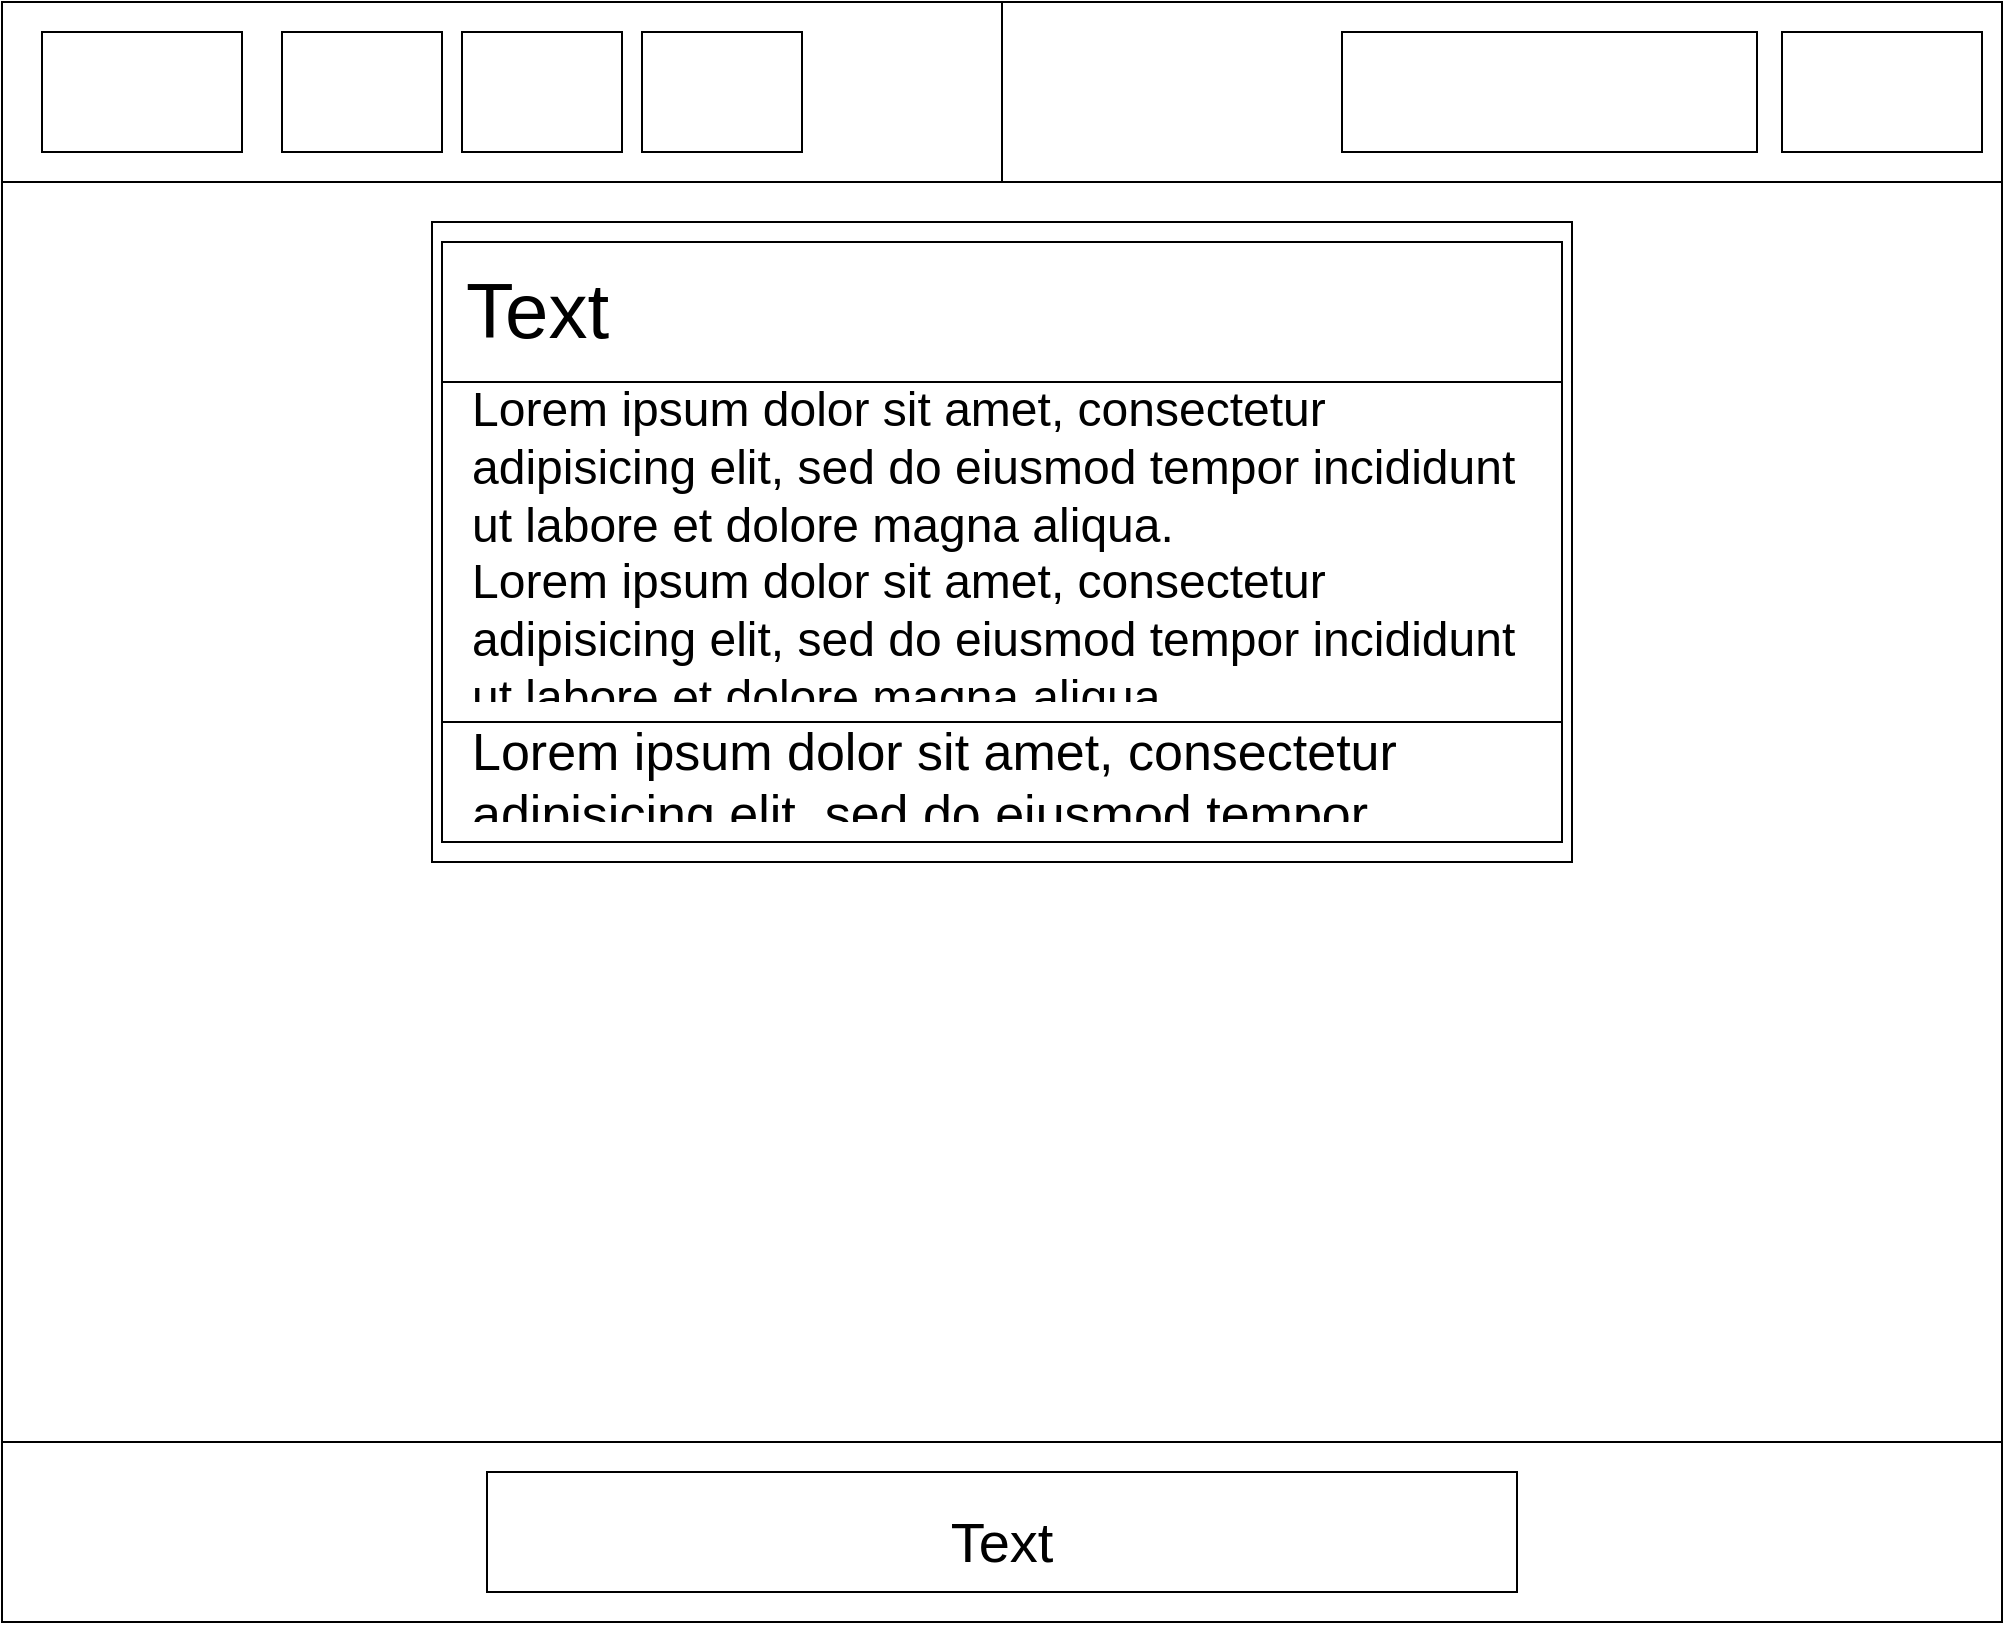 <mxfile version="17.4.0" type="device"><diagram id="DCRcUAqnTSoXTdswZVGz" name="Page-1"><mxGraphModel dx="1296" dy="732" grid="1" gridSize="10" guides="1" tooltips="1" connect="1" arrows="1" fold="1" page="1" pageScale="1" pageWidth="827" pageHeight="1169" math="0" shadow="0"><root><mxCell id="0"/><mxCell id="1" parent="0"/><mxCell id="W2suxUDFzz64ad_Ydicv-1" value="" style="rounded=0;whiteSpace=wrap;html=1;" parent="1" vertex="1"><mxGeometry width="1000" height="810" as="geometry"/></mxCell><mxCell id="W2suxUDFzz64ad_Ydicv-2" value="" style="rounded=0;whiteSpace=wrap;html=1;" parent="1" vertex="1"><mxGeometry y="720" width="1000" height="90" as="geometry"/></mxCell><mxCell id="W2suxUDFzz64ad_Ydicv-6" value="" style="rounded=0;whiteSpace=wrap;html=1;fontSize=28;" parent="1" vertex="1"><mxGeometry x="215" y="110" width="570" height="320" as="geometry"/></mxCell><mxCell id="W2suxUDFzz64ad_Ydicv-9" value="" style="rounded=0;whiteSpace=wrap;html=1;fontSize=28;" parent="1" vertex="1"><mxGeometry x="220" y="120" width="560" height="70" as="geometry"/></mxCell><mxCell id="W2suxUDFzz64ad_Ydicv-10" value="" style="rounded=0;whiteSpace=wrap;html=1;fontSize=28;" parent="1" vertex="1"><mxGeometry x="220" y="190" width="560" height="170" as="geometry"/></mxCell><mxCell id="W2suxUDFzz64ad_Ydicv-11" value="" style="rounded=0;whiteSpace=wrap;html=1;fontSize=28;" parent="1" vertex="1"><mxGeometry x="220" y="360" width="560" height="60" as="geometry"/></mxCell><mxCell id="W2suxUDFzz64ad_Ydicv-12" value="" style="rounded=0;whiteSpace=wrap;html=1;fontSize=28;" parent="1" vertex="1"><mxGeometry x="242.5" y="735" width="515" height="60" as="geometry"/></mxCell><mxCell id="W2suxUDFzz64ad_Ydicv-4" value="&lt;font style=&quot;font-size: 28px&quot;&gt;Text&lt;/font&gt;" style="text;html=1;strokeColor=none;fillColor=none;align=center;verticalAlign=middle;whiteSpace=wrap;rounded=0;" parent="1" vertex="1"><mxGeometry x="250" y="745" width="500" height="50" as="geometry"/></mxCell><mxCell id="W2suxUDFzz64ad_Ydicv-13" value="Lorem ipsum dolor sit amet, consectetur adipisicing elit, sed do eiusmod tempor incididunt ut labore et dolore magna aliqua.&#10;Lorem ipsum dolor sit amet, consectetur adipisicing elit, sed do eiusmod tempor incididunt ut labore et dolore magna aliqua.&#10;Lorem ipsum dolor sit amet, consectetur adipisicing elit, sed do eiusmod tempor incididunt ut labore et dolore magna aliqua.&#10;" style="text;strokeColor=none;fillColor=none;spacing=5;spacingTop=-20;whiteSpace=wrap;overflow=hidden;rounded=0;fontSize=24;" parent="1" vertex="1"><mxGeometry x="230" y="200" width="540" height="150" as="geometry"/></mxCell><mxCell id="W2suxUDFzz64ad_Ydicv-14" value="Text" style="text;html=1;strokeColor=none;fillColor=none;align=left;verticalAlign=middle;whiteSpace=wrap;rounded=0;fontSize=39;" parent="1" vertex="1"><mxGeometry x="230" y="130" width="530" height="50" as="geometry"/></mxCell><mxCell id="W2suxUDFzz64ad_Ydicv-15" value="Lorem ipsum dolor sit amet, consectetur adipisicing elit, sed do eiusmod tempor incididunt ut labore et dolore magna aliqua.&#10;" style="text;strokeColor=none;fillColor=none;spacing=5;spacingTop=-20;whiteSpace=wrap;overflow=hidden;rounded=0;fontSize=26;" parent="1" vertex="1"><mxGeometry x="230" y="370" width="540" height="40" as="geometry"/></mxCell><mxCell id="190zHuEgj9BaZNFRxKRd-1" value="" style="rounded=0;whiteSpace=wrap;html=1;" vertex="1" parent="1"><mxGeometry width="1000" height="90" as="geometry"/></mxCell><mxCell id="190zHuEgj9BaZNFRxKRd-3" value="" style="rounded=0;whiteSpace=wrap;html=1;" vertex="1" parent="1"><mxGeometry width="500" height="90" as="geometry"/></mxCell><mxCell id="190zHuEgj9BaZNFRxKRd-5" value="" style="rounded=0;whiteSpace=wrap;html=1;" vertex="1" parent="1"><mxGeometry x="500" width="500" height="90" as="geometry"/></mxCell><mxCell id="190zHuEgj9BaZNFRxKRd-6" value="" style="rounded=0;whiteSpace=wrap;html=1;" vertex="1" parent="1"><mxGeometry x="20" y="15" width="100" height="60" as="geometry"/></mxCell><mxCell id="190zHuEgj9BaZNFRxKRd-7" value="" style="rounded=0;whiteSpace=wrap;html=1;" vertex="1" parent="1"><mxGeometry x="140" y="15" width="80" height="60" as="geometry"/></mxCell><mxCell id="190zHuEgj9BaZNFRxKRd-8" value="" style="rounded=0;whiteSpace=wrap;html=1;" vertex="1" parent="1"><mxGeometry x="230" y="15" width="80" height="60" as="geometry"/></mxCell><mxCell id="190zHuEgj9BaZNFRxKRd-9" value="" style="rounded=0;whiteSpace=wrap;html=1;" vertex="1" parent="1"><mxGeometry x="320" y="15" width="80" height="60" as="geometry"/></mxCell><mxCell id="190zHuEgj9BaZNFRxKRd-10" value="" style="rounded=0;whiteSpace=wrap;html=1;" vertex="1" parent="1"><mxGeometry x="890" y="15" width="100" height="60" as="geometry"/></mxCell><mxCell id="190zHuEgj9BaZNFRxKRd-11" value="" style="rounded=0;whiteSpace=wrap;html=1;" vertex="1" parent="1"><mxGeometry x="670" y="15" width="207.5" height="60" as="geometry"/></mxCell></root></mxGraphModel></diagram></mxfile>